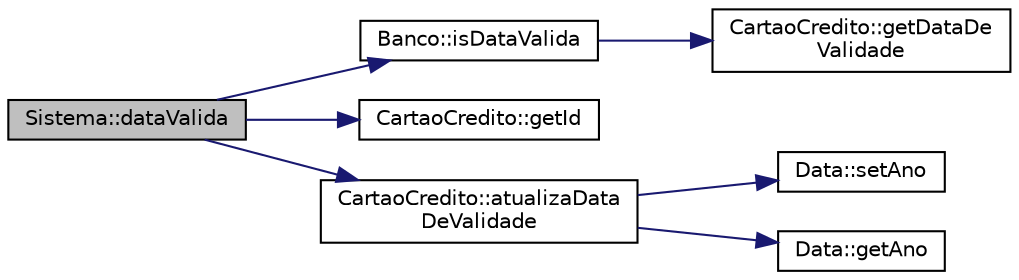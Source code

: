 digraph "Sistema::dataValida"
{
  edge [fontname="Helvetica",fontsize="10",labelfontname="Helvetica",labelfontsize="10"];
  node [fontname="Helvetica",fontsize="10",shape=record];
  rankdir="LR";
  Node13 [label="Sistema::dataValida",height=0.2,width=0.4,color="black", fillcolor="grey75", style="filled", fontcolor="black"];
  Node13 -> Node14 [color="midnightblue",fontsize="10",style="solid"];
  Node14 [label="Banco::isDataValida",height=0.2,width=0.4,color="black", fillcolor="white", style="filled",URL="$class_banco.html#ac469cc9db5980081701bf9eb27a7e612",tooltip="Verifica se uma data e valida. "];
  Node14 -> Node15 [color="midnightblue",fontsize="10",style="solid"];
  Node15 [label="CartaoCredito::getDataDe\lValidade",height=0.2,width=0.4,color="black", fillcolor="white", style="filled",URL="$class_cartao_credito.html#ab28b73bbecc20b5c23348e1172230533",tooltip="Devolve a data de validade do cartao. "];
  Node13 -> Node16 [color="midnightblue",fontsize="10",style="solid"];
  Node16 [label="CartaoCredito::getId",height=0.2,width=0.4,color="black", fillcolor="white", style="filled",URL="$class_cartao_credito.html#ab59d60e4d155e7f29aef888ea3139ee5",tooltip="Devolve o id(string) do cartao de credito atual. "];
  Node13 -> Node17 [color="midnightblue",fontsize="10",style="solid"];
  Node17 [label="CartaoCredito::atualizaData\lDeValidade",height=0.2,width=0.4,color="black", fillcolor="white", style="filled",URL="$class_cartao_credito.html#a52daaab859e37d416c00044ef0fb2f27",tooltip="Atualiza a data de validade para a data atual. "];
  Node17 -> Node18 [color="midnightblue",fontsize="10",style="solid"];
  Node18 [label="Data::setAno",height=0.2,width=0.4,color="black", fillcolor="white", style="filled",URL="$class_data.html#a8d4cfad647b590df436d8260000a2745",tooltip="Altera o dia. "];
  Node17 -> Node19 [color="midnightblue",fontsize="10",style="solid"];
  Node19 [label="Data::getAno",height=0.2,width=0.4,color="black", fillcolor="white", style="filled",URL="$class_data.html#ae19e0d5af87f94f2809ba52dae69e15b",tooltip="Devolve o ano. "];
}
